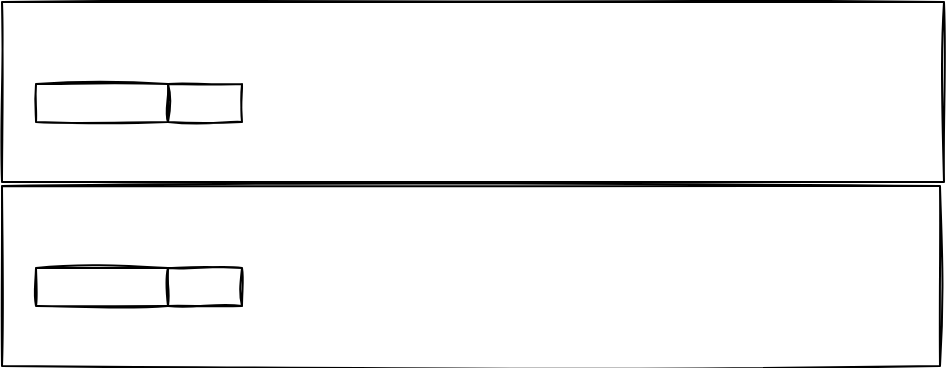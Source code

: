 <mxfile version="20.6.0" type="github">
  <diagram id="5ZNCT8vC5vGUqIZfFMVf" name="第 1 页">
    <mxGraphModel dx="1902" dy="712" grid="0" gridSize="10" guides="1" tooltips="1" connect="1" arrows="1" fold="1" page="0" pageScale="1" pageWidth="827" pageHeight="1169" math="0" shadow="0">
      <root>
        <mxCell id="0" />
        <mxCell id="1" parent="0" />
        <mxCell id="9V60mWQOCJzvFXCgYCVx-1" value="" style="rounded=0;whiteSpace=wrap;html=1;sketch=1;" vertex="1" parent="1">
          <mxGeometry x="-132" y="70" width="471" height="90" as="geometry" />
        </mxCell>
        <mxCell id="9V60mWQOCJzvFXCgYCVx-2" value="" style="rounded=0;whiteSpace=wrap;html=1;sketch=1;" vertex="1" parent="1">
          <mxGeometry x="-115" y="111" width="66" height="19" as="geometry" />
        </mxCell>
        <mxCell id="9V60mWQOCJzvFXCgYCVx-4" value="" style="rounded=0;whiteSpace=wrap;html=1;sketch=1;" vertex="1" parent="1">
          <mxGeometry x="-49" y="111" width="37" height="19" as="geometry" />
        </mxCell>
        <mxCell id="9V60mWQOCJzvFXCgYCVx-5" value="" style="rounded=0;whiteSpace=wrap;html=1;sketch=1;" vertex="1" parent="1">
          <mxGeometry x="-132" y="162" width="469" height="90" as="geometry" />
        </mxCell>
        <mxCell id="9V60mWQOCJzvFXCgYCVx-6" value="" style="rounded=0;whiteSpace=wrap;html=1;sketch=1;" vertex="1" parent="1">
          <mxGeometry x="-115" y="203" width="66" height="19" as="geometry" />
        </mxCell>
        <mxCell id="9V60mWQOCJzvFXCgYCVx-7" value="" style="rounded=0;whiteSpace=wrap;html=1;sketch=1;" vertex="1" parent="1">
          <mxGeometry x="-49" y="203" width="37" height="19" as="geometry" />
        </mxCell>
      </root>
    </mxGraphModel>
  </diagram>
</mxfile>
